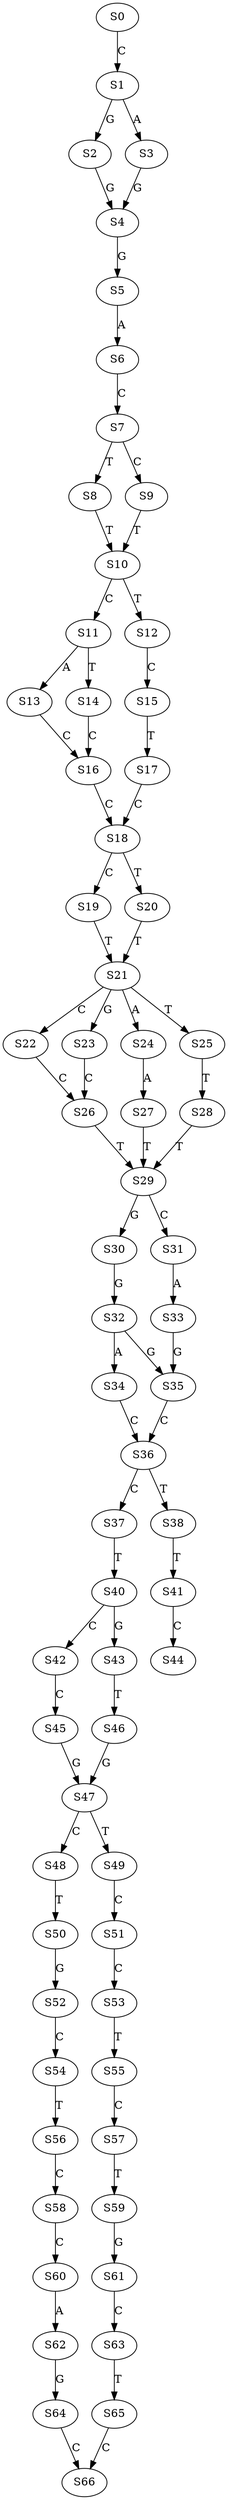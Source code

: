strict digraph  {
	S0 -> S1 [ label = C ];
	S1 -> S2 [ label = G ];
	S1 -> S3 [ label = A ];
	S2 -> S4 [ label = G ];
	S3 -> S4 [ label = G ];
	S4 -> S5 [ label = G ];
	S5 -> S6 [ label = A ];
	S6 -> S7 [ label = C ];
	S7 -> S8 [ label = T ];
	S7 -> S9 [ label = C ];
	S8 -> S10 [ label = T ];
	S9 -> S10 [ label = T ];
	S10 -> S11 [ label = C ];
	S10 -> S12 [ label = T ];
	S11 -> S13 [ label = A ];
	S11 -> S14 [ label = T ];
	S12 -> S15 [ label = C ];
	S13 -> S16 [ label = C ];
	S14 -> S16 [ label = C ];
	S15 -> S17 [ label = T ];
	S16 -> S18 [ label = C ];
	S17 -> S18 [ label = C ];
	S18 -> S19 [ label = C ];
	S18 -> S20 [ label = T ];
	S19 -> S21 [ label = T ];
	S20 -> S21 [ label = T ];
	S21 -> S22 [ label = C ];
	S21 -> S23 [ label = G ];
	S21 -> S24 [ label = A ];
	S21 -> S25 [ label = T ];
	S22 -> S26 [ label = C ];
	S23 -> S26 [ label = C ];
	S24 -> S27 [ label = A ];
	S25 -> S28 [ label = T ];
	S26 -> S29 [ label = T ];
	S27 -> S29 [ label = T ];
	S28 -> S29 [ label = T ];
	S29 -> S30 [ label = G ];
	S29 -> S31 [ label = C ];
	S30 -> S32 [ label = G ];
	S31 -> S33 [ label = A ];
	S32 -> S34 [ label = A ];
	S32 -> S35 [ label = G ];
	S33 -> S35 [ label = G ];
	S34 -> S36 [ label = C ];
	S35 -> S36 [ label = C ];
	S36 -> S37 [ label = C ];
	S36 -> S38 [ label = T ];
	S37 -> S40 [ label = T ];
	S38 -> S41 [ label = T ];
	S40 -> S42 [ label = C ];
	S40 -> S43 [ label = G ];
	S41 -> S44 [ label = C ];
	S42 -> S45 [ label = C ];
	S43 -> S46 [ label = T ];
	S45 -> S47 [ label = G ];
	S46 -> S47 [ label = G ];
	S47 -> S48 [ label = C ];
	S47 -> S49 [ label = T ];
	S48 -> S50 [ label = T ];
	S49 -> S51 [ label = C ];
	S50 -> S52 [ label = G ];
	S51 -> S53 [ label = C ];
	S52 -> S54 [ label = C ];
	S53 -> S55 [ label = T ];
	S54 -> S56 [ label = T ];
	S55 -> S57 [ label = C ];
	S56 -> S58 [ label = C ];
	S57 -> S59 [ label = T ];
	S58 -> S60 [ label = C ];
	S59 -> S61 [ label = G ];
	S60 -> S62 [ label = A ];
	S61 -> S63 [ label = C ];
	S62 -> S64 [ label = G ];
	S63 -> S65 [ label = T ];
	S64 -> S66 [ label = C ];
	S65 -> S66 [ label = C ];
}
